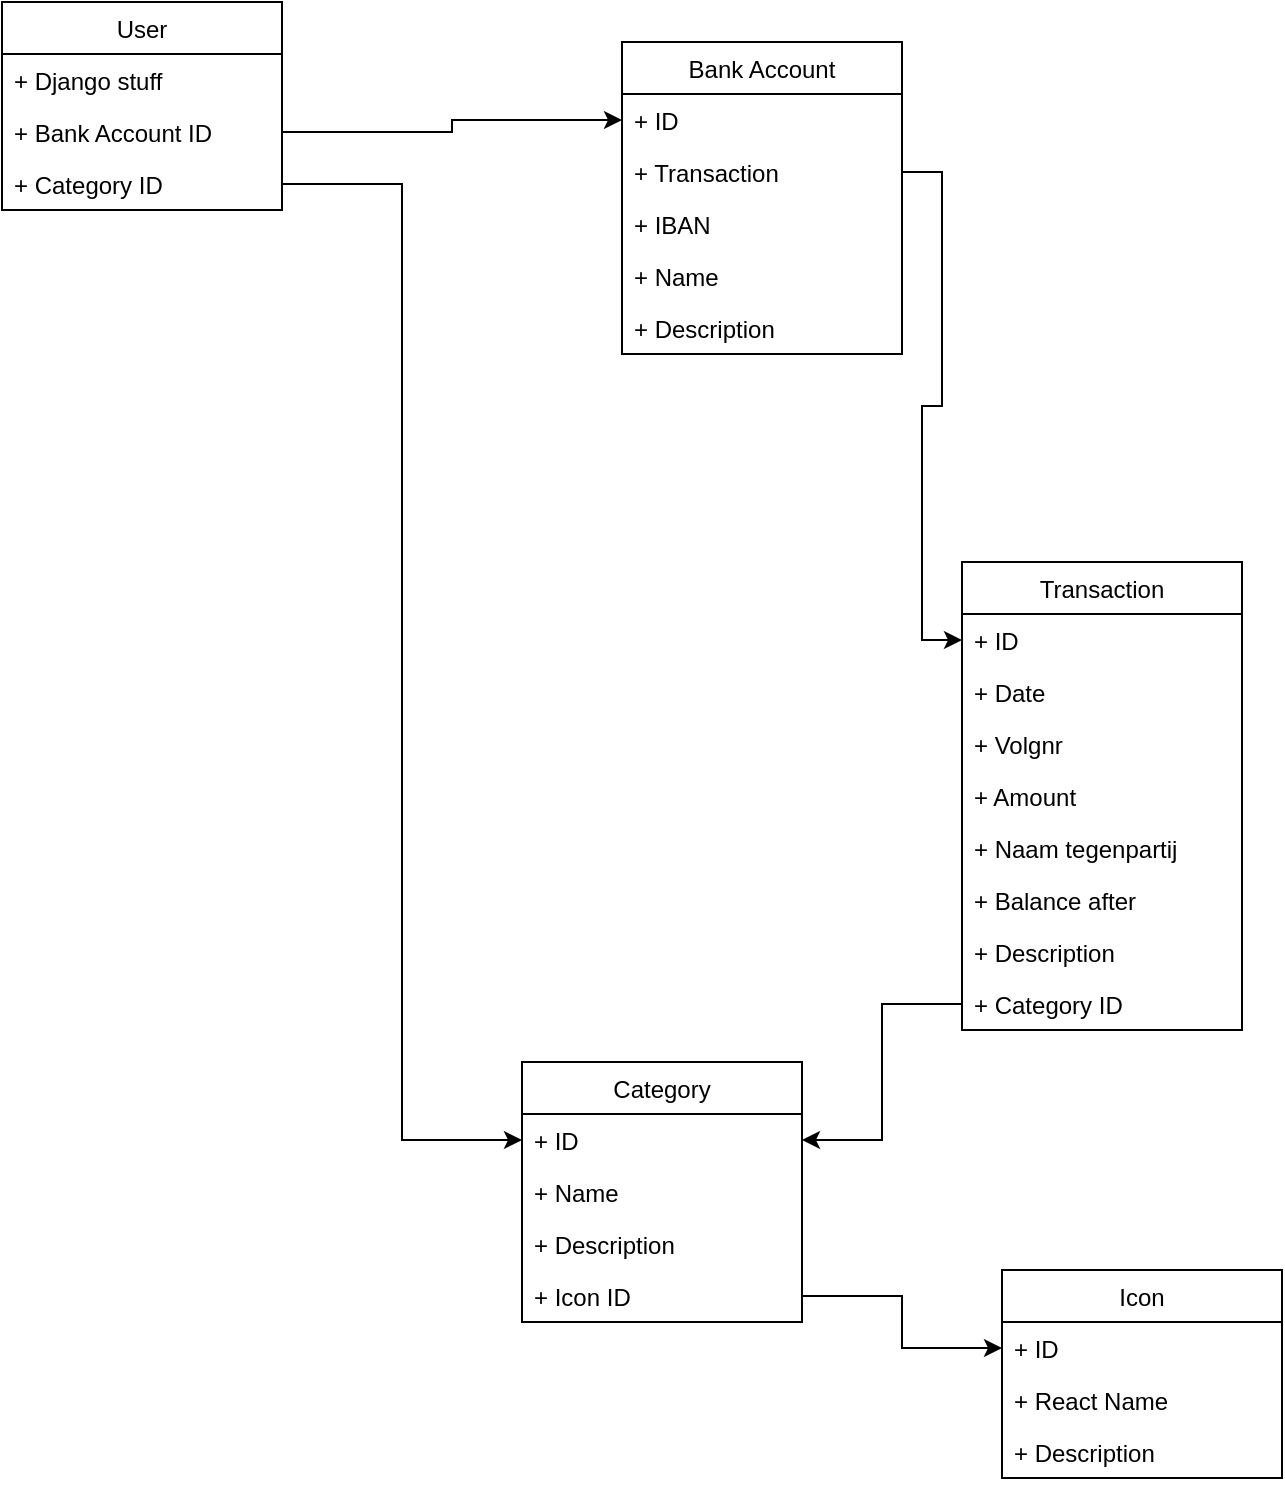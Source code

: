 <mxfile version="20.3.0" type="device"><diagram id="JudIOoFj2XvHLJrmSq7m" name="Page-1"><mxGraphModel dx="2015" dy="1154" grid="1" gridSize="10" guides="1" tooltips="1" connect="1" arrows="1" fold="1" page="1" pageScale="1" pageWidth="827" pageHeight="1169" math="0" shadow="0"><root><mxCell id="0"/><mxCell id="1" parent="0"/><mxCell id="dQrgm_FmAeAzB0euACHX-1" value="User" style="swimlane;fontStyle=0;childLayout=stackLayout;horizontal=1;startSize=26;fillColor=none;horizontalStack=0;resizeParent=1;resizeParentMax=0;resizeLast=0;collapsible=1;marginBottom=0;" vertex="1" parent="1"><mxGeometry x="100" y="140" width="140" height="104" as="geometry"/></mxCell><mxCell id="dQrgm_FmAeAzB0euACHX-2" value="+ Django stuff" style="text;strokeColor=none;fillColor=none;align=left;verticalAlign=top;spacingLeft=4;spacingRight=4;overflow=hidden;rotatable=0;points=[[0,0.5],[1,0.5]];portConstraint=eastwest;" vertex="1" parent="dQrgm_FmAeAzB0euACHX-1"><mxGeometry y="26" width="140" height="26" as="geometry"/></mxCell><mxCell id="dQrgm_FmAeAzB0euACHX-3" value="+ Bank Account ID" style="text;strokeColor=none;fillColor=none;align=left;verticalAlign=top;spacingLeft=4;spacingRight=4;overflow=hidden;rotatable=0;points=[[0,0.5],[1,0.5]];portConstraint=eastwest;" vertex="1" parent="dQrgm_FmAeAzB0euACHX-1"><mxGeometry y="52" width="140" height="26" as="geometry"/></mxCell><mxCell id="dQrgm_FmAeAzB0euACHX-43" value="+ Category ID" style="text;strokeColor=none;fillColor=none;align=left;verticalAlign=top;spacingLeft=4;spacingRight=4;overflow=hidden;rotatable=0;points=[[0,0.5],[1,0.5]];portConstraint=eastwest;" vertex="1" parent="dQrgm_FmAeAzB0euACHX-1"><mxGeometry y="78" width="140" height="26" as="geometry"/></mxCell><mxCell id="dQrgm_FmAeAzB0euACHX-5" value="Bank Account" style="swimlane;fontStyle=0;childLayout=stackLayout;horizontal=1;startSize=26;fillColor=none;horizontalStack=0;resizeParent=1;resizeParentMax=0;resizeLast=0;collapsible=1;marginBottom=0;" vertex="1" parent="1"><mxGeometry x="410" y="160" width="140" height="156" as="geometry"/></mxCell><mxCell id="dQrgm_FmAeAzB0euACHX-6" value="+ ID" style="text;strokeColor=none;fillColor=none;align=left;verticalAlign=top;spacingLeft=4;spacingRight=4;overflow=hidden;rotatable=0;points=[[0,0.5],[1,0.5]];portConstraint=eastwest;" vertex="1" parent="dQrgm_FmAeAzB0euACHX-5"><mxGeometry y="26" width="140" height="26" as="geometry"/></mxCell><mxCell id="dQrgm_FmAeAzB0euACHX-7" value="+ Transaction" style="text;strokeColor=none;fillColor=none;align=left;verticalAlign=top;spacingLeft=4;spacingRight=4;overflow=hidden;rotatable=0;points=[[0,0.5],[1,0.5]];portConstraint=eastwest;" vertex="1" parent="dQrgm_FmAeAzB0euACHX-5"><mxGeometry y="52" width="140" height="26" as="geometry"/></mxCell><mxCell id="dQrgm_FmAeAzB0euACHX-33" value="+ IBAN" style="text;strokeColor=none;fillColor=none;align=left;verticalAlign=top;spacingLeft=4;spacingRight=4;overflow=hidden;rotatable=0;points=[[0,0.5],[1,0.5]];portConstraint=eastwest;" vertex="1" parent="dQrgm_FmAeAzB0euACHX-5"><mxGeometry y="78" width="140" height="26" as="geometry"/></mxCell><mxCell id="dQrgm_FmAeAzB0euACHX-35" value="+ Name&#10;" style="text;strokeColor=none;fillColor=none;align=left;verticalAlign=top;spacingLeft=4;spacingRight=4;overflow=hidden;rotatable=0;points=[[0,0.5],[1,0.5]];portConstraint=eastwest;" vertex="1" parent="dQrgm_FmAeAzB0euACHX-5"><mxGeometry y="104" width="140" height="26" as="geometry"/></mxCell><mxCell id="dQrgm_FmAeAzB0euACHX-36" value="+ Description" style="text;strokeColor=none;fillColor=none;align=left;verticalAlign=top;spacingLeft=4;spacingRight=4;overflow=hidden;rotatable=0;points=[[0,0.5],[1,0.5]];portConstraint=eastwest;" vertex="1" parent="dQrgm_FmAeAzB0euACHX-5"><mxGeometry y="130" width="140" height="26" as="geometry"/></mxCell><mxCell id="dQrgm_FmAeAzB0euACHX-9" style="edgeStyle=orthogonalEdgeStyle;rounded=0;orthogonalLoop=1;jettySize=auto;html=1;exitX=1;exitY=0.5;exitDx=0;exitDy=0;entryX=0;entryY=0.5;entryDx=0;entryDy=0;" edge="1" parent="1" source="dQrgm_FmAeAzB0euACHX-3" target="dQrgm_FmAeAzB0euACHX-6"><mxGeometry relative="1" as="geometry"><mxPoint x="410" y="210" as="targetPoint"/></mxGeometry></mxCell><mxCell id="dQrgm_FmAeAzB0euACHX-15" value="Transaction" style="swimlane;fontStyle=0;childLayout=stackLayout;horizontal=1;startSize=26;fillColor=none;horizontalStack=0;resizeParent=1;resizeParentMax=0;resizeLast=0;collapsible=1;marginBottom=0;" vertex="1" parent="1"><mxGeometry x="580" y="420" width="140" height="234" as="geometry"/></mxCell><mxCell id="dQrgm_FmAeAzB0euACHX-16" value="+ ID" style="text;strokeColor=none;fillColor=none;align=left;verticalAlign=top;spacingLeft=4;spacingRight=4;overflow=hidden;rotatable=0;points=[[0,0.5],[1,0.5]];portConstraint=eastwest;" vertex="1" parent="dQrgm_FmAeAzB0euACHX-15"><mxGeometry y="26" width="140" height="26" as="geometry"/></mxCell><mxCell id="dQrgm_FmAeAzB0euACHX-17" value="+ Date" style="text;strokeColor=none;fillColor=none;align=left;verticalAlign=top;spacingLeft=4;spacingRight=4;overflow=hidden;rotatable=0;points=[[0,0.5],[1,0.5]];portConstraint=eastwest;" vertex="1" parent="dQrgm_FmAeAzB0euACHX-15"><mxGeometry y="52" width="140" height="26" as="geometry"/></mxCell><mxCell id="dQrgm_FmAeAzB0euACHX-18" value="+ Volgnr" style="text;strokeColor=none;fillColor=none;align=left;verticalAlign=top;spacingLeft=4;spacingRight=4;overflow=hidden;rotatable=0;points=[[0,0.5],[1,0.5]];portConstraint=eastwest;" vertex="1" parent="dQrgm_FmAeAzB0euACHX-15"><mxGeometry y="78" width="140" height="26" as="geometry"/></mxCell><mxCell id="dQrgm_FmAeAzB0euACHX-21" value="+ Amount" style="text;strokeColor=none;fillColor=none;align=left;verticalAlign=top;spacingLeft=4;spacingRight=4;overflow=hidden;rotatable=0;points=[[0,0.5],[1,0.5]];portConstraint=eastwest;" vertex="1" parent="dQrgm_FmAeAzB0euACHX-15"><mxGeometry y="104" width="140" height="26" as="geometry"/></mxCell><mxCell id="dQrgm_FmAeAzB0euACHX-22" value="+ Naam tegenpartij" style="text;strokeColor=none;fillColor=none;align=left;verticalAlign=top;spacingLeft=4;spacingRight=4;overflow=hidden;rotatable=0;points=[[0,0.5],[1,0.5]];portConstraint=eastwest;" vertex="1" parent="dQrgm_FmAeAzB0euACHX-15"><mxGeometry y="130" width="140" height="26" as="geometry"/></mxCell><mxCell id="dQrgm_FmAeAzB0euACHX-23" value="+ Balance after" style="text;strokeColor=none;fillColor=none;align=left;verticalAlign=top;spacingLeft=4;spacingRight=4;overflow=hidden;rotatable=0;points=[[0,0.5],[1,0.5]];portConstraint=eastwest;" vertex="1" parent="dQrgm_FmAeAzB0euACHX-15"><mxGeometry y="156" width="140" height="26" as="geometry"/></mxCell><mxCell id="dQrgm_FmAeAzB0euACHX-24" value="+ Description" style="text;strokeColor=none;fillColor=none;align=left;verticalAlign=top;spacingLeft=4;spacingRight=4;overflow=hidden;rotatable=0;points=[[0,0.5],[1,0.5]];portConstraint=eastwest;" vertex="1" parent="dQrgm_FmAeAzB0euACHX-15"><mxGeometry y="182" width="140" height="26" as="geometry"/></mxCell><mxCell id="dQrgm_FmAeAzB0euACHX-26" value="+ Category ID" style="text;strokeColor=none;fillColor=none;align=left;verticalAlign=top;spacingLeft=4;spacingRight=4;overflow=hidden;rotatable=0;points=[[0,0.5],[1,0.5]];portConstraint=eastwest;" vertex="1" parent="dQrgm_FmAeAzB0euACHX-15"><mxGeometry y="208" width="140" height="26" as="geometry"/></mxCell><mxCell id="dQrgm_FmAeAzB0euACHX-27" value="Category" style="swimlane;fontStyle=0;childLayout=stackLayout;horizontal=1;startSize=26;fillColor=none;horizontalStack=0;resizeParent=1;resizeParentMax=0;resizeLast=0;collapsible=1;marginBottom=0;" vertex="1" parent="1"><mxGeometry x="360" y="670" width="140" height="130" as="geometry"/></mxCell><mxCell id="dQrgm_FmAeAzB0euACHX-28" value="+ ID" style="text;strokeColor=none;fillColor=none;align=left;verticalAlign=top;spacingLeft=4;spacingRight=4;overflow=hidden;rotatable=0;points=[[0,0.5],[1,0.5]];portConstraint=eastwest;" vertex="1" parent="dQrgm_FmAeAzB0euACHX-27"><mxGeometry y="26" width="140" height="26" as="geometry"/></mxCell><mxCell id="dQrgm_FmAeAzB0euACHX-29" value="+ Name" style="text;strokeColor=none;fillColor=none;align=left;verticalAlign=top;spacingLeft=4;spacingRight=4;overflow=hidden;rotatable=0;points=[[0,0.5],[1,0.5]];portConstraint=eastwest;" vertex="1" parent="dQrgm_FmAeAzB0euACHX-27"><mxGeometry y="52" width="140" height="26" as="geometry"/></mxCell><mxCell id="dQrgm_FmAeAzB0euACHX-30" value="+ Description" style="text;strokeColor=none;fillColor=none;align=left;verticalAlign=top;spacingLeft=4;spacingRight=4;overflow=hidden;rotatable=0;points=[[0,0.5],[1,0.5]];portConstraint=eastwest;" vertex="1" parent="dQrgm_FmAeAzB0euACHX-27"><mxGeometry y="78" width="140" height="26" as="geometry"/></mxCell><mxCell id="dQrgm_FmAeAzB0euACHX-37" value="+ Icon ID" style="text;strokeColor=none;fillColor=none;align=left;verticalAlign=top;spacingLeft=4;spacingRight=4;overflow=hidden;rotatable=0;points=[[0,0.5],[1,0.5]];portConstraint=eastwest;" vertex="1" parent="dQrgm_FmAeAzB0euACHX-27"><mxGeometry y="104" width="140" height="26" as="geometry"/></mxCell><mxCell id="dQrgm_FmAeAzB0euACHX-31" style="edgeStyle=orthogonalEdgeStyle;rounded=0;orthogonalLoop=1;jettySize=auto;html=1;exitX=0;exitY=0.5;exitDx=0;exitDy=0;entryX=1;entryY=0.5;entryDx=0;entryDy=0;" edge="1" parent="1" source="dQrgm_FmAeAzB0euACHX-26" target="dQrgm_FmAeAzB0euACHX-28"><mxGeometry relative="1" as="geometry"/></mxCell><mxCell id="dQrgm_FmAeAzB0euACHX-32" style="edgeStyle=orthogonalEdgeStyle;rounded=0;orthogonalLoop=1;jettySize=auto;html=1;exitX=1;exitY=0.5;exitDx=0;exitDy=0;entryX=0;entryY=0.5;entryDx=0;entryDy=0;" edge="1" parent="1" source="dQrgm_FmAeAzB0euACHX-7" target="dQrgm_FmAeAzB0euACHX-16"><mxGeometry relative="1" as="geometry"/></mxCell><mxCell id="dQrgm_FmAeAzB0euACHX-38" value="Icon" style="swimlane;fontStyle=0;childLayout=stackLayout;horizontal=1;startSize=26;fillColor=none;horizontalStack=0;resizeParent=1;resizeParentMax=0;resizeLast=0;collapsible=1;marginBottom=0;" vertex="1" parent="1"><mxGeometry x="600" y="774" width="140" height="104" as="geometry"/></mxCell><mxCell id="dQrgm_FmAeAzB0euACHX-39" value="+ ID" style="text;strokeColor=none;fillColor=none;align=left;verticalAlign=top;spacingLeft=4;spacingRight=4;overflow=hidden;rotatable=0;points=[[0,0.5],[1,0.5]];portConstraint=eastwest;" vertex="1" parent="dQrgm_FmAeAzB0euACHX-38"><mxGeometry y="26" width="140" height="26" as="geometry"/></mxCell><mxCell id="dQrgm_FmAeAzB0euACHX-40" value="+ React Name" style="text;strokeColor=none;fillColor=none;align=left;verticalAlign=top;spacingLeft=4;spacingRight=4;overflow=hidden;rotatable=0;points=[[0,0.5],[1,0.5]];portConstraint=eastwest;" vertex="1" parent="dQrgm_FmAeAzB0euACHX-38"><mxGeometry y="52" width="140" height="26" as="geometry"/></mxCell><mxCell id="dQrgm_FmAeAzB0euACHX-41" value="+ Description" style="text;strokeColor=none;fillColor=none;align=left;verticalAlign=top;spacingLeft=4;spacingRight=4;overflow=hidden;rotatable=0;points=[[0,0.5],[1,0.5]];portConstraint=eastwest;" vertex="1" parent="dQrgm_FmAeAzB0euACHX-38"><mxGeometry y="78" width="140" height="26" as="geometry"/></mxCell><mxCell id="dQrgm_FmAeAzB0euACHX-42" style="edgeStyle=orthogonalEdgeStyle;rounded=0;orthogonalLoop=1;jettySize=auto;html=1;exitX=1;exitY=0.5;exitDx=0;exitDy=0;entryX=0;entryY=0.5;entryDx=0;entryDy=0;" edge="1" parent="1" source="dQrgm_FmAeAzB0euACHX-37" target="dQrgm_FmAeAzB0euACHX-39"><mxGeometry relative="1" as="geometry"/></mxCell><mxCell id="dQrgm_FmAeAzB0euACHX-44" style="edgeStyle=orthogonalEdgeStyle;rounded=0;orthogonalLoop=1;jettySize=auto;html=1;exitX=1;exitY=0.5;exitDx=0;exitDy=0;entryX=0;entryY=0.5;entryDx=0;entryDy=0;" edge="1" parent="1" source="dQrgm_FmAeAzB0euACHX-43" target="dQrgm_FmAeAzB0euACHX-28"><mxGeometry relative="1" as="geometry"/></mxCell></root></mxGraphModel></diagram></mxfile>
